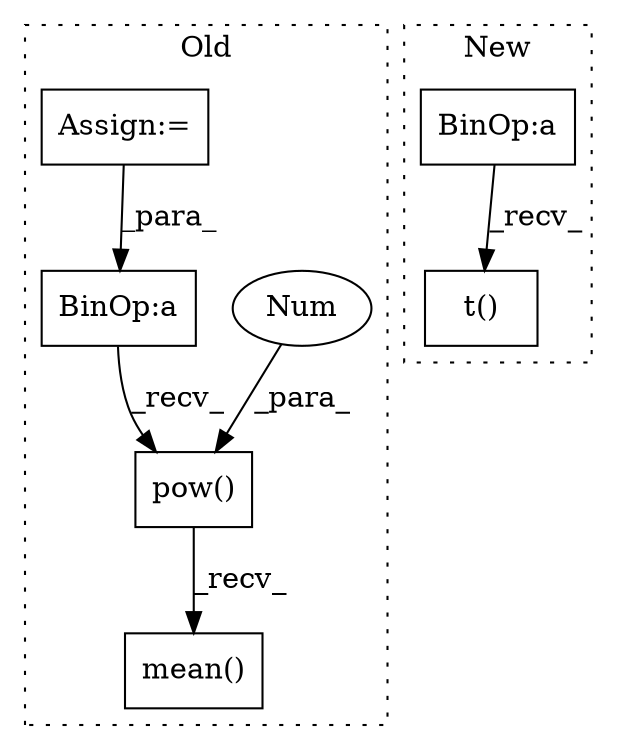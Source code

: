 digraph G {
subgraph cluster0 {
1 [label="mean()" a="75" s="2959" l="11" shape="box"];
4 [label="BinOp:a" a="82" s="2238" l="3" shape="box"];
5 [label="pow()" a="75" s="2236,2257" l="20,1" shape="box"];
6 [label="Num" a="76" s="2256" l="1" shape="ellipse"];
7 [label="Assign:=" a="68" s="2163" l="3" shape="box"];
label = "Old";
style="dotted";
}
subgraph cluster1 {
2 [label="t()" a="75" s="6152" l="13" shape="box"];
3 [label="BinOp:a" a="82" s="6096" l="3" shape="box"];
label = "New";
style="dotted";
}
3 -> 2 [label="_recv_"];
4 -> 5 [label="_recv_"];
5 -> 1 [label="_recv_"];
6 -> 5 [label="_para_"];
7 -> 4 [label="_para_"];
}